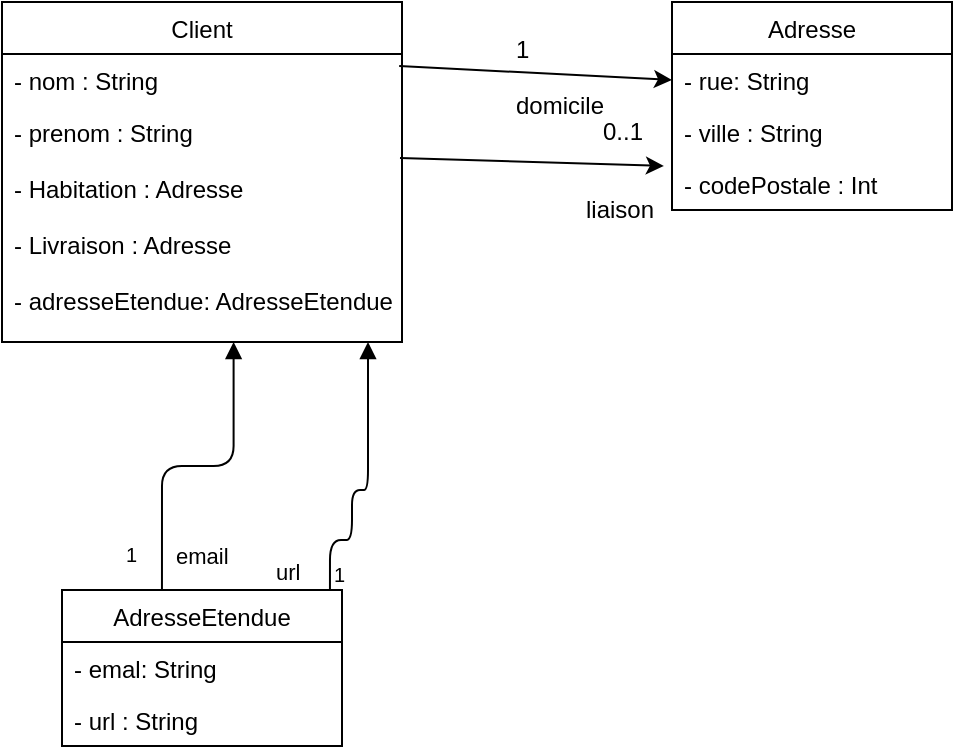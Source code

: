 <mxfile version="12.2.6" type="device" pages="1"><diagram id="WT-qFWzEIo-D8r2mKSiY" name="Page-1"><mxGraphModel dx="1287" dy="748" grid="1" gridSize="10" guides="1" tooltips="1" connect="1" arrows="1" fold="1" page="1" pageScale="1" pageWidth="827" pageHeight="1169" math="0" shadow="0"><root><mxCell id="0"/><mxCell id="1" parent="0"/><mxCell id="Kmr6SI-y5pgZsT90I26p-5" value="1" style="text;html=1;resizable=0;points=[];autosize=1;align=left;verticalAlign=top;spacingTop=-4;" parent="1" vertex="1"><mxGeometry x="250" y="100" width="20" height="20" as="geometry"/></mxCell><object label="Client" id="Kmr6SI-y5pgZsT90I26p-7"><mxCell style="swimlane;fontStyle=0;childLayout=stackLayout;horizontal=1;startSize=26;fillColor=none;horizontalStack=0;resizeParent=1;resizeParentMax=0;resizeLast=0;collapsible=1;marginBottom=0;" parent="1" vertex="1"><mxGeometry x="-5" y="86" width="200" height="170" as="geometry"><mxRectangle x="10" y="90" width="60" height="26" as="alternateBounds"/></mxGeometry></mxCell></object><mxCell id="Kmr6SI-y5pgZsT90I26p-8" value="- nom : String" style="text;strokeColor=none;fillColor=none;align=left;verticalAlign=top;spacingLeft=4;spacingRight=4;overflow=hidden;rotatable=0;points=[[0,0.5],[1,0.5]];portConstraint=eastwest;" parent="Kmr6SI-y5pgZsT90I26p-7" vertex="1"><mxGeometry y="26" width="200" height="26" as="geometry"/></mxCell><mxCell id="Kmr6SI-y5pgZsT90I26p-9" value="- prenom : String&#10;&#10;- Habitation : Adresse&#10;&#10;- Livraison : Adresse&#10;&#10;- adresseEtendue: AdresseEtendue" style="text;strokeColor=none;fillColor=none;align=left;verticalAlign=top;spacingLeft=4;spacingRight=4;overflow=hidden;rotatable=0;points=[[0,0.5],[1,0.5]];portConstraint=eastwest;" parent="Kmr6SI-y5pgZsT90I26p-7" vertex="1"><mxGeometry y="52" width="200" height="118" as="geometry"/></mxCell><mxCell id="Kmr6SI-y5pgZsT90I26p-11" value="Adresse" style="swimlane;fontStyle=0;childLayout=stackLayout;horizontal=1;startSize=26;fillColor=none;horizontalStack=0;resizeParent=1;resizeParentMax=0;resizeLast=0;collapsible=1;marginBottom=0;" parent="1" vertex="1"><mxGeometry x="330" y="86" width="140" height="104" as="geometry"/></mxCell><mxCell id="Kmr6SI-y5pgZsT90I26p-12" value="- rue: String&#10;&#10;" style="text;strokeColor=none;fillColor=none;align=left;verticalAlign=top;spacingLeft=4;spacingRight=4;overflow=hidden;rotatable=0;points=[[0,0.5],[1,0.5]];portConstraint=eastwest;" parent="Kmr6SI-y5pgZsT90I26p-11" vertex="1"><mxGeometry y="26" width="140" height="26" as="geometry"/></mxCell><mxCell id="Kmr6SI-y5pgZsT90I26p-13" value="- ville : String" style="text;strokeColor=none;fillColor=none;align=left;verticalAlign=top;spacingLeft=4;spacingRight=4;overflow=hidden;rotatable=0;points=[[0,0.5],[1,0.5]];portConstraint=eastwest;" parent="Kmr6SI-y5pgZsT90I26p-11" vertex="1"><mxGeometry y="52" width="140" height="26" as="geometry"/></mxCell><mxCell id="Kmr6SI-y5pgZsT90I26p-14" value="- codePostale : Int" style="text;strokeColor=none;fillColor=none;align=left;verticalAlign=top;spacingLeft=4;spacingRight=4;overflow=hidden;rotatable=0;points=[[0,0.5],[1,0.5]];portConstraint=eastwest;" parent="Kmr6SI-y5pgZsT90I26p-11" vertex="1"><mxGeometry y="78" width="140" height="26" as="geometry"/></mxCell><mxCell id="Kmr6SI-y5pgZsT90I26p-15" value="domicile" style="text;html=1;resizable=0;points=[];autosize=1;align=left;verticalAlign=top;spacingTop=-4;" parent="1" vertex="1"><mxGeometry x="250" y="128" width="60" height="20" as="geometry"/></mxCell><mxCell id="Kmr6SI-y5pgZsT90I26p-16" value="" style="endArrow=classic;html=1;exitX=0.993;exitY=0.231;exitDx=0;exitDy=0;exitPerimeter=0;entryX=0;entryY=0.5;entryDx=0;entryDy=0;" parent="1" source="Kmr6SI-y5pgZsT90I26p-8" target="Kmr6SI-y5pgZsT90I26p-12" edge="1"><mxGeometry width="50" height="50" relative="1" as="geometry"><mxPoint x="149.02" y="122.006" as="sourcePoint"/><mxPoint x="230" y="122" as="targetPoint"/><Array as="points"/></mxGeometry></mxCell><mxCell id="53su-v1QuQQk8S5muGKO-6" value="AdresseEtendue" style="swimlane;fontStyle=0;childLayout=stackLayout;horizontal=1;startSize=26;fillColor=none;horizontalStack=0;resizeParent=1;resizeParentMax=0;resizeLast=0;collapsible=1;marginBottom=0;" vertex="1" parent="1"><mxGeometry x="25" y="380" width="140" height="78" as="geometry"/></mxCell><mxCell id="53su-v1QuQQk8S5muGKO-7" value="- emal: String" style="text;strokeColor=none;fillColor=none;align=left;verticalAlign=top;spacingLeft=4;spacingRight=4;overflow=hidden;rotatable=0;points=[[0,0.5],[1,0.5]];portConstraint=eastwest;" vertex="1" parent="53su-v1QuQQk8S5muGKO-6"><mxGeometry y="26" width="140" height="26" as="geometry"/></mxCell><mxCell id="53su-v1QuQQk8S5muGKO-8" value="- url : String" style="text;strokeColor=none;fillColor=none;align=left;verticalAlign=top;spacingLeft=4;spacingRight=4;overflow=hidden;rotatable=0;points=[[0,0.5],[1,0.5]];portConstraint=eastwest;" vertex="1" parent="53su-v1QuQQk8S5muGKO-6"><mxGeometry y="52" width="140" height="26" as="geometry"/></mxCell><mxCell id="53su-v1QuQQk8S5muGKO-17" value="email" style="endArrow=block;endFill=1;html=1;edgeStyle=orthogonalEdgeStyle;align=left;verticalAlign=top;entryX=0.579;entryY=1;entryDx=0;entryDy=0;entryPerimeter=0;exitX=0.357;exitY=0;exitDx=0;exitDy=0;exitPerimeter=0;" edge="1" parent="1" source="53su-v1QuQQk8S5muGKO-6" target="Kmr6SI-y5pgZsT90I26p-9"><mxGeometry x="-0.625" y="-5" relative="1" as="geometry"><mxPoint x="40" y="270" as="sourcePoint"/><mxPoint x="200" y="270" as="targetPoint"/><mxPoint as="offset"/></mxGeometry></mxCell><mxCell id="53su-v1QuQQk8S5muGKO-18" value="1" style="resizable=0;html=1;align=left;verticalAlign=bottom;labelBackgroundColor=#ffffff;fontSize=10;" connectable="0" vertex="1" parent="53su-v1QuQQk8S5muGKO-17"><mxGeometry x="-1" relative="1" as="geometry"><mxPoint x="-20" y="-10" as="offset"/></mxGeometry></mxCell><mxCell id="Kmr6SI-y5pgZsT90I26p-17" value="liaison" style="text;html=1;resizable=0;points=[];autosize=1;align=left;verticalAlign=top;spacingTop=-4;" parent="1" vertex="1"><mxGeometry x="285" y="180" width="50" height="20" as="geometry"/></mxCell><mxCell id="53su-v1QuQQk8S5muGKO-19" value="" style="endArrow=classic;html=1;entryX=-0.029;entryY=0.154;entryDx=0;entryDy=0;exitX=0.995;exitY=0.22;exitDx=0;exitDy=0;exitPerimeter=0;entryPerimeter=0;" edge="1" parent="1" source="Kmr6SI-y5pgZsT90I26p-9" target="Kmr6SI-y5pgZsT90I26p-14"><mxGeometry width="50" height="50" relative="1" as="geometry"><mxPoint x="179" y="167.96" as="sourcePoint"/><mxPoint x="330" y="177" as="targetPoint"/></mxGeometry></mxCell><mxCell id="53su-v1QuQQk8S5muGKO-20" value="0..1" style="text;html=1;resizable=0;points=[];align=center;verticalAlign=middle;labelBackgroundColor=#ffffff;" vertex="1" connectable="0" parent="53su-v1QuQQk8S5muGKO-19"><mxGeometry x="0.717" y="4" relative="1" as="geometry"><mxPoint x="-3" y="-12.5" as="offset"/></mxGeometry></mxCell><mxCell id="53su-v1QuQQk8S5muGKO-21" value="url" style="endArrow=block;endFill=1;html=1;edgeStyle=orthogonalEdgeStyle;align=left;verticalAlign=top;exitX=0.957;exitY=0;exitDx=0;exitDy=0;exitPerimeter=0;entryX=0.915;entryY=1;entryDx=0;entryDy=0;entryPerimeter=0;" edge="1" parent="1" source="53su-v1QuQQk8S5muGKO-6" target="Kmr6SI-y5pgZsT90I26p-9"><mxGeometry x="-0.702" y="29" relative="1" as="geometry"><mxPoint x="190" y="400" as="sourcePoint"/><mxPoint x="340" y="330" as="targetPoint"/><Array as="points"><mxPoint x="159" y="355"/><mxPoint x="170" y="355"/><mxPoint x="170" y="330"/><mxPoint x="178" y="330"/></Array><mxPoint as="offset"/></mxGeometry></mxCell><mxCell id="53su-v1QuQQk8S5muGKO-22" value="1" style="resizable=0;html=1;align=left;verticalAlign=bottom;labelBackgroundColor=#ffffff;fontSize=10;" connectable="0" vertex="1" parent="53su-v1QuQQk8S5muGKO-21"><mxGeometry x="-1" relative="1" as="geometry"/></mxCell></root></mxGraphModel></diagram></mxfile>